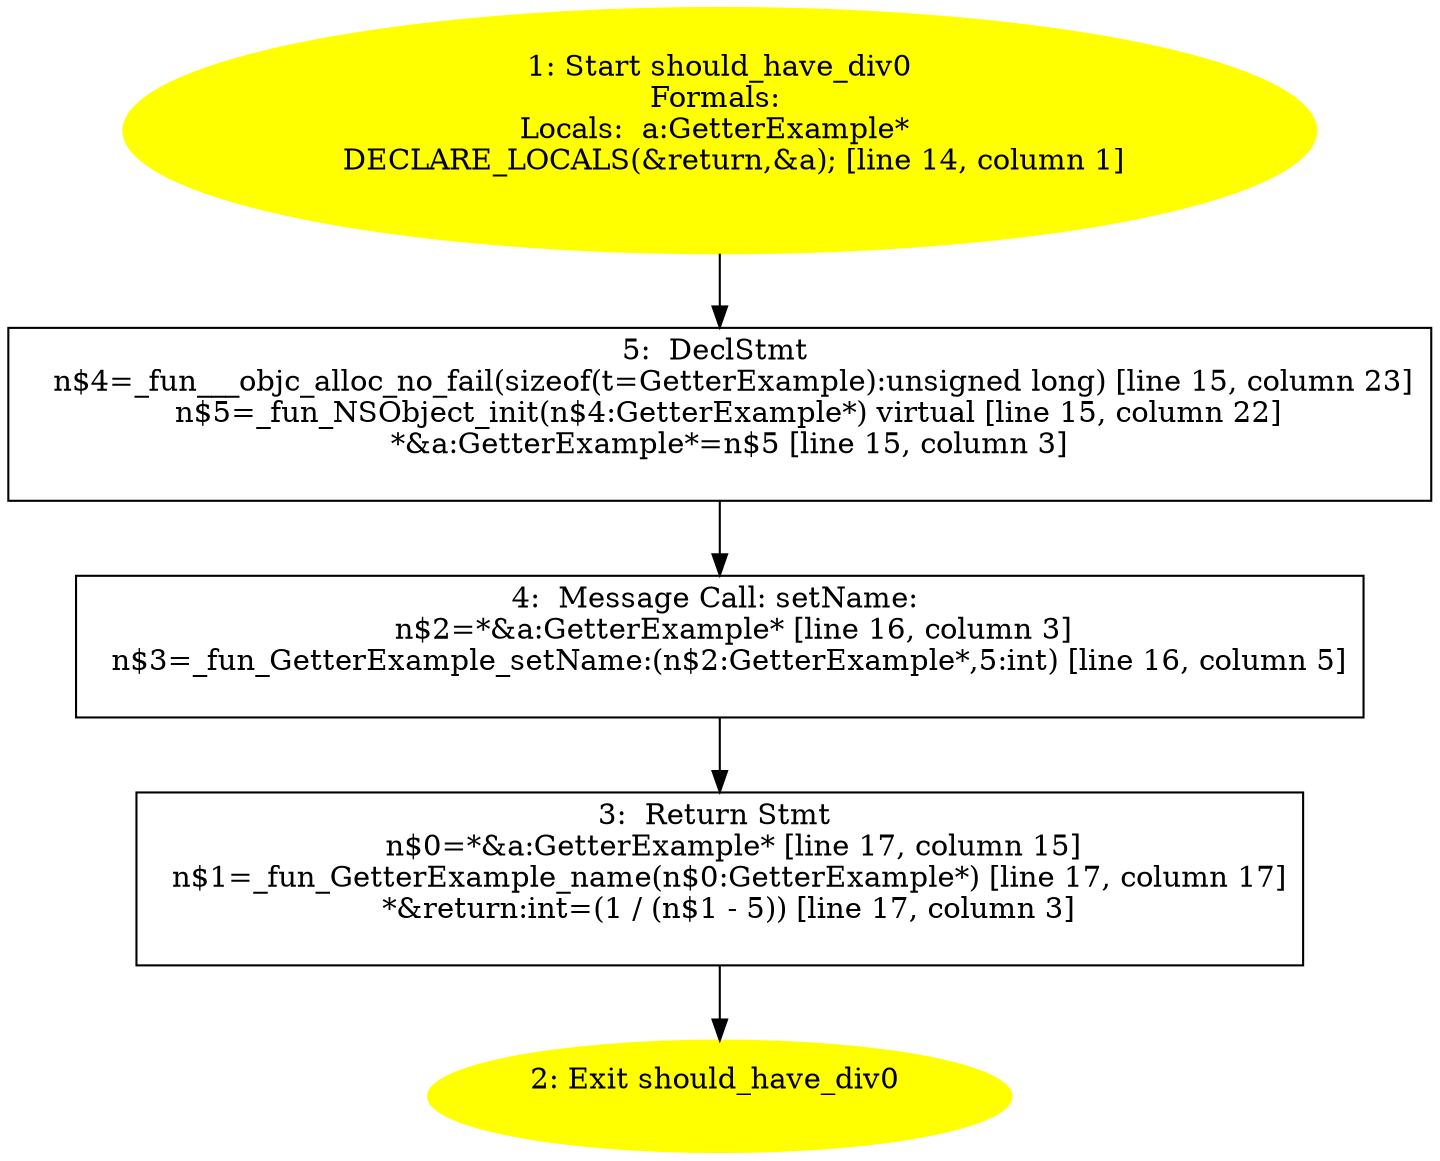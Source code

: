 /* @generated */
digraph cfg {
"should_have_div0.f0a0c4e0ab301ca0aa2f50aa87721dc4_1" [label="1: Start should_have_div0\nFormals: \nLocals:  a:GetterExample* \n   DECLARE_LOCALS(&return,&a); [line 14, column 1]\n " color=yellow style=filled]
	

	 "should_have_div0.f0a0c4e0ab301ca0aa2f50aa87721dc4_1" -> "should_have_div0.f0a0c4e0ab301ca0aa2f50aa87721dc4_5" ;
"should_have_div0.f0a0c4e0ab301ca0aa2f50aa87721dc4_2" [label="2: Exit should_have_div0 \n  " color=yellow style=filled]
	

"should_have_div0.f0a0c4e0ab301ca0aa2f50aa87721dc4_3" [label="3:  Return Stmt \n   n$0=*&a:GetterExample* [line 17, column 15]\n  n$1=_fun_GetterExample_name(n$0:GetterExample*) [line 17, column 17]\n  *&return:int=(1 / (n$1 - 5)) [line 17, column 3]\n " shape="box"]
	

	 "should_have_div0.f0a0c4e0ab301ca0aa2f50aa87721dc4_3" -> "should_have_div0.f0a0c4e0ab301ca0aa2f50aa87721dc4_2" ;
"should_have_div0.f0a0c4e0ab301ca0aa2f50aa87721dc4_4" [label="4:  Message Call: setName: \n   n$2=*&a:GetterExample* [line 16, column 3]\n  n$3=_fun_GetterExample_setName:(n$2:GetterExample*,5:int) [line 16, column 5]\n " shape="box"]
	

	 "should_have_div0.f0a0c4e0ab301ca0aa2f50aa87721dc4_4" -> "should_have_div0.f0a0c4e0ab301ca0aa2f50aa87721dc4_3" ;
"should_have_div0.f0a0c4e0ab301ca0aa2f50aa87721dc4_5" [label="5:  DeclStmt \n   n$4=_fun___objc_alloc_no_fail(sizeof(t=GetterExample):unsigned long) [line 15, column 23]\n  n$5=_fun_NSObject_init(n$4:GetterExample*) virtual [line 15, column 22]\n  *&a:GetterExample*=n$5 [line 15, column 3]\n " shape="box"]
	

	 "should_have_div0.f0a0c4e0ab301ca0aa2f50aa87721dc4_5" -> "should_have_div0.f0a0c4e0ab301ca0aa2f50aa87721dc4_4" ;
}
